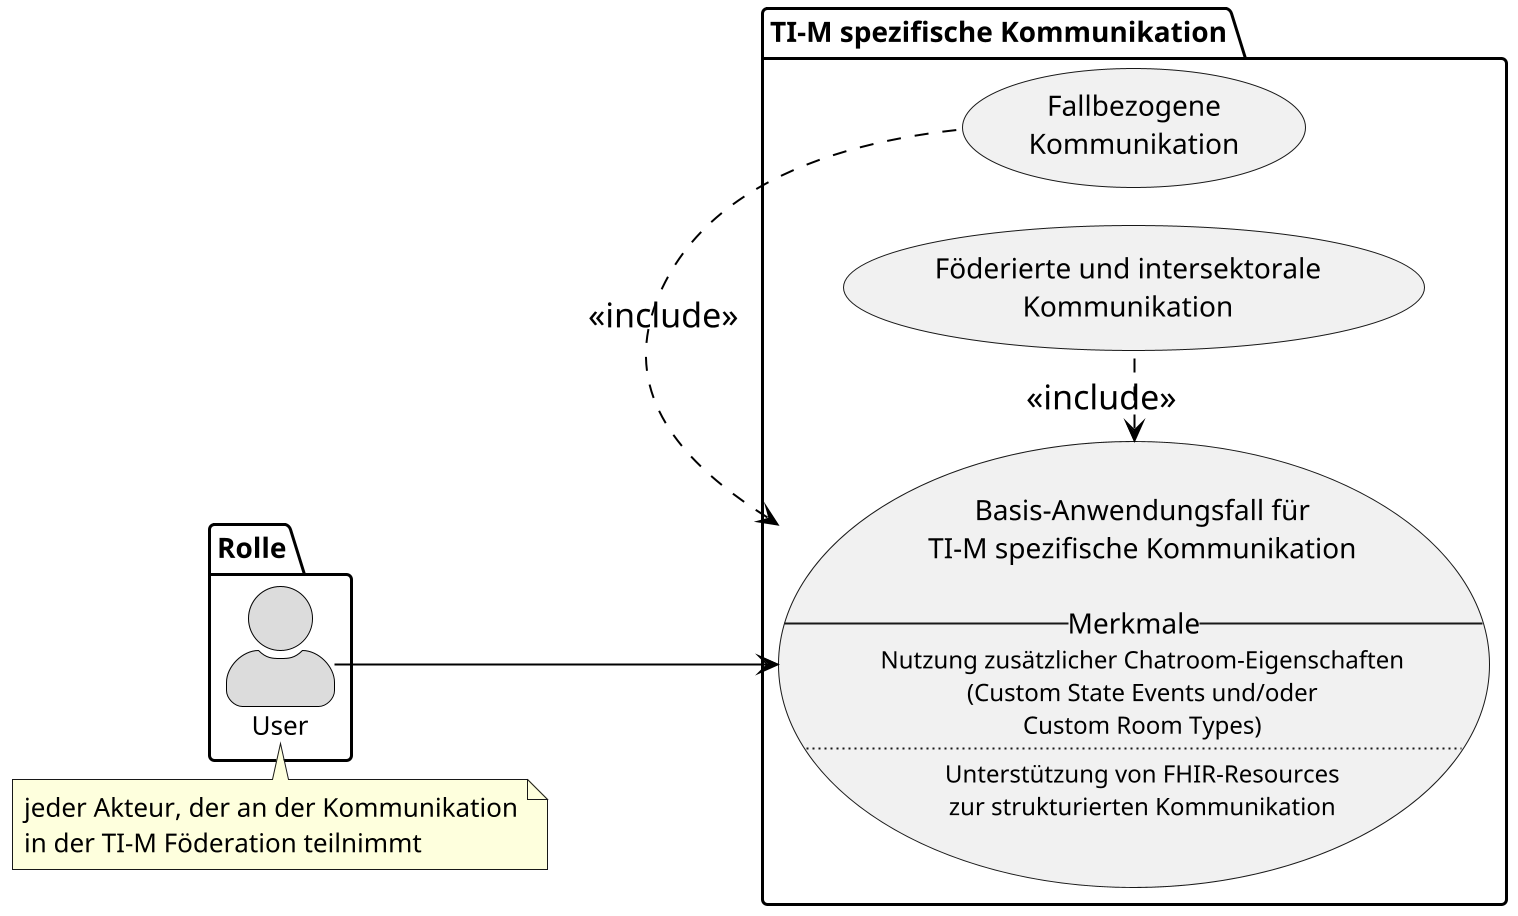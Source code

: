 @startuml
!pragma layout smetana
skinparam actorStyle awesome
left to right direction
scale 6/3

skinparam sequence {
ArrowColor black
ArrowFontSize 17
ActorBorderColor black
LifeLineBorderColor black
LifeLineBackgroundColor Gainsboro

ParticipantBorderColor Motivation
ParticipantBackgroundColor Motivation
ParticipantFontName Impact
ParticipantFontSize 20
ParticipantFontColor black
ParticipantBorderColor Black
ParticipantBackgroundColor MOTIVATION

ActorBackgroundColor Gainsboro
ActorFontColor black
ActorFontSize 13
}

package Rolle {
actor "User" as u
}

package "TI-M spezifische Kommunikation" {

usecase ucbasis as "Basis-Anwendungsfall für\nTI-M spezifische Kommunikation

--Merkmale--
<font size=12>Nutzung zusätzlicher Chatroom-Eigenschaften</font>
<font size=12>(Custom State Events und/oder</font>
<font size=12>Custom Room Types)</font>
..
<font size=12>Unterstützung von FHIR-Resources</font>
<font size=12>zur strukturierten Kommunikation</font>
"

usecase "Fallbezogene\nKommunikation" as ucfallbezug
usecase "Föderierte und intersektorale\nKommunikation" as ucfedcomm
}

u --> ucbasis
ucbasis <. ucfallbezug : <<include>>
ucbasis <. ucfedcomm : <<include>>


note bottom of (u)
jeder Akteur, der an der Kommunikation
in der TI-M Föderation teilnimmt
end note

@enduml
